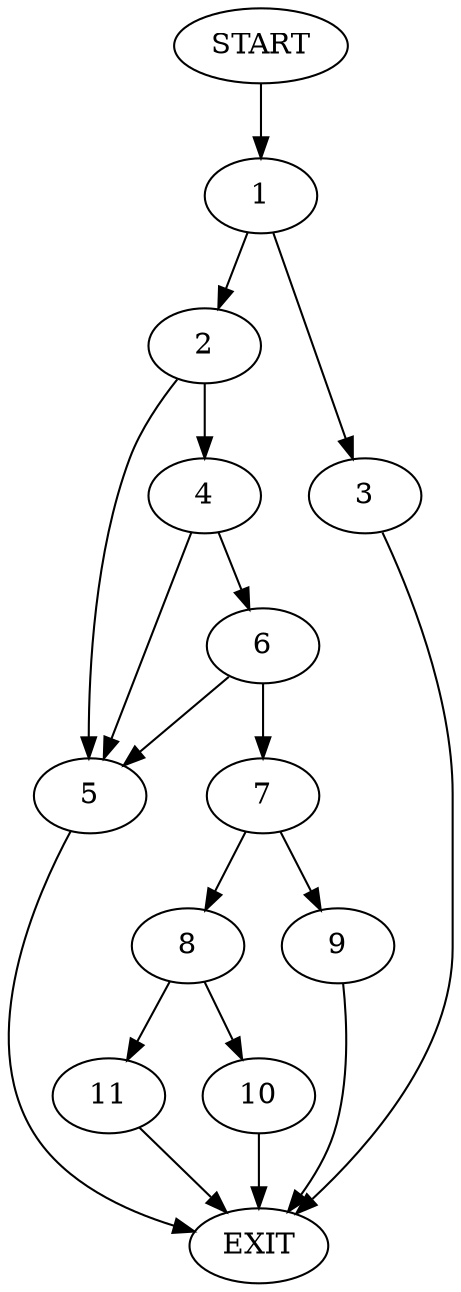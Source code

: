 digraph {
0 [label="START"]
12 [label="EXIT"]
0 -> 1
1 -> 2
1 -> 3
2 -> 4
2 -> 5
3 -> 12
5 -> 12
4 -> 6
4 -> 5
6 -> 7
6 -> 5
7 -> 8
7 -> 9
8 -> 10
8 -> 11
9 -> 12
10 -> 12
11 -> 12
}
